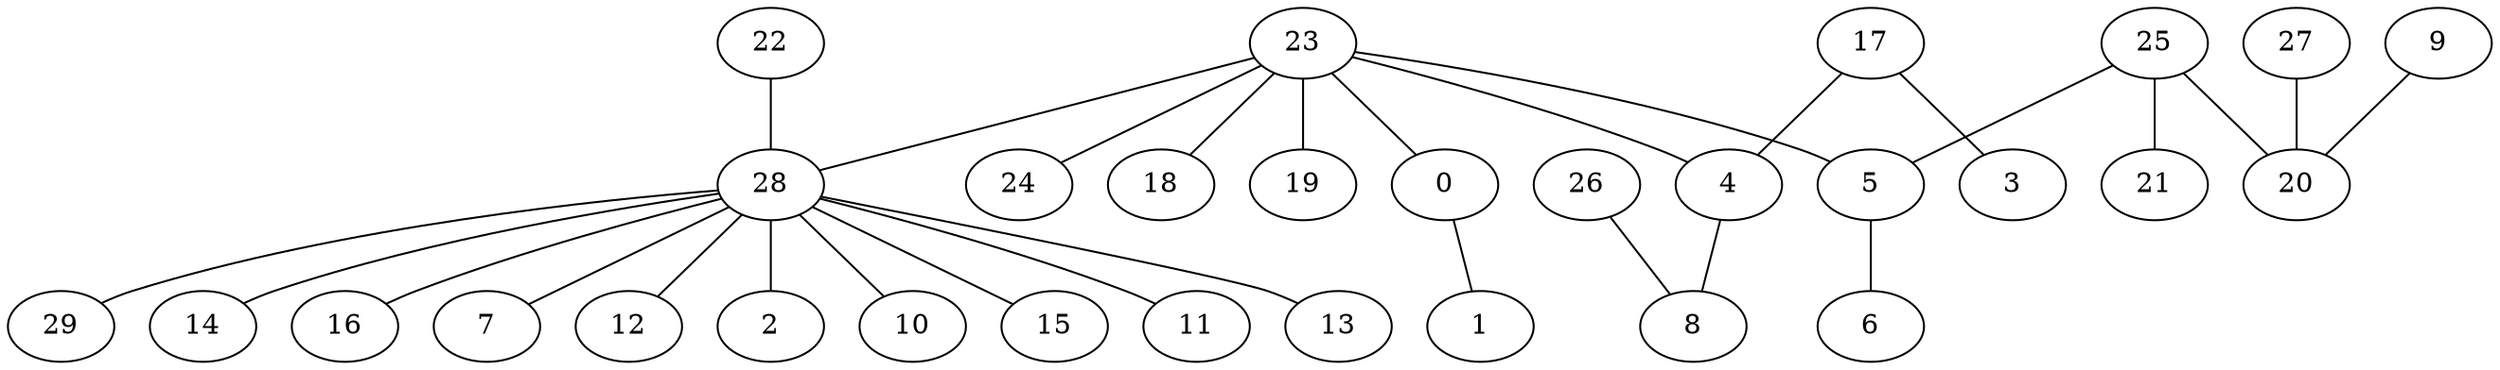 graph G{
22--28;
23--28;
23--0;
23--24;
23--18;
23--19;
23--4;
23--5;
25--5;
25--21;
25--20;
26--8;
27--20;
28--14;
28--16;
28--7;
28--12;
28--2;
28--10;
28--15;
28--11;
28--13;
28--29;
17--4;
17--3;
0--1;
4--8;
5--6;
9--20;
}